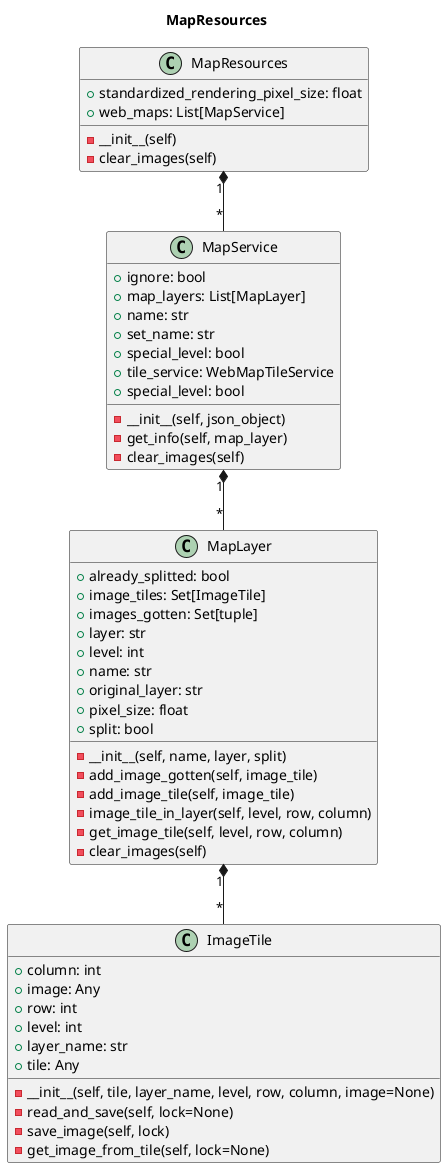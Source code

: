 @startuml
title MapResources
class ImageTile {
   +column: int
   +image: Any
   +row: int
   +level: int
   +layer_name: str
   +tile: Any

    - __init__(self, tile, layer_name, level, row, column, image=None)
    - read_and_save(self, lock=None)
    - save_image(self, lock)
    - get_image_from_tile(self, lock=None)
}
class MapLayer {
    + already_splitted: bool
    + image_tiles: Set[ImageTile]
    + images_gotten: Set[tuple]
    + layer: str
    + level: int
    + name: str
    + original_layer: str
    + pixel_size: float
    + split: bool

    - __init__(self, name, layer, split)
    - add_image_gotten(self, image_tile)
    - add_image_tile(self, image_tile)
    - image_tile_in_layer(self, level, row, column)
    - get_image_tile(self, level, row, column)
    - clear_images(self)
}
class MapService {
    +ignore: bool
    +map_layers: List[MapLayer]
    +name: str
    +set_name: str
    +special_level: bool
    +tile_service: WebMapTileService
    +special_level: bool
    - __init__(self, json_object)
    - get_info(self, map_layer)
    - clear_images(self)
}

class MapResources {
    +standardized_rendering_pixel_size: float
    +web_maps: List[MapService]
    - __init__(self)
    - clear_images(self)
}
MapResources "1" *-- "*" MapService
MapService "1" *-- "*" MapLayer
MapLayer "1" *-- "*" ImageTile

@enduml